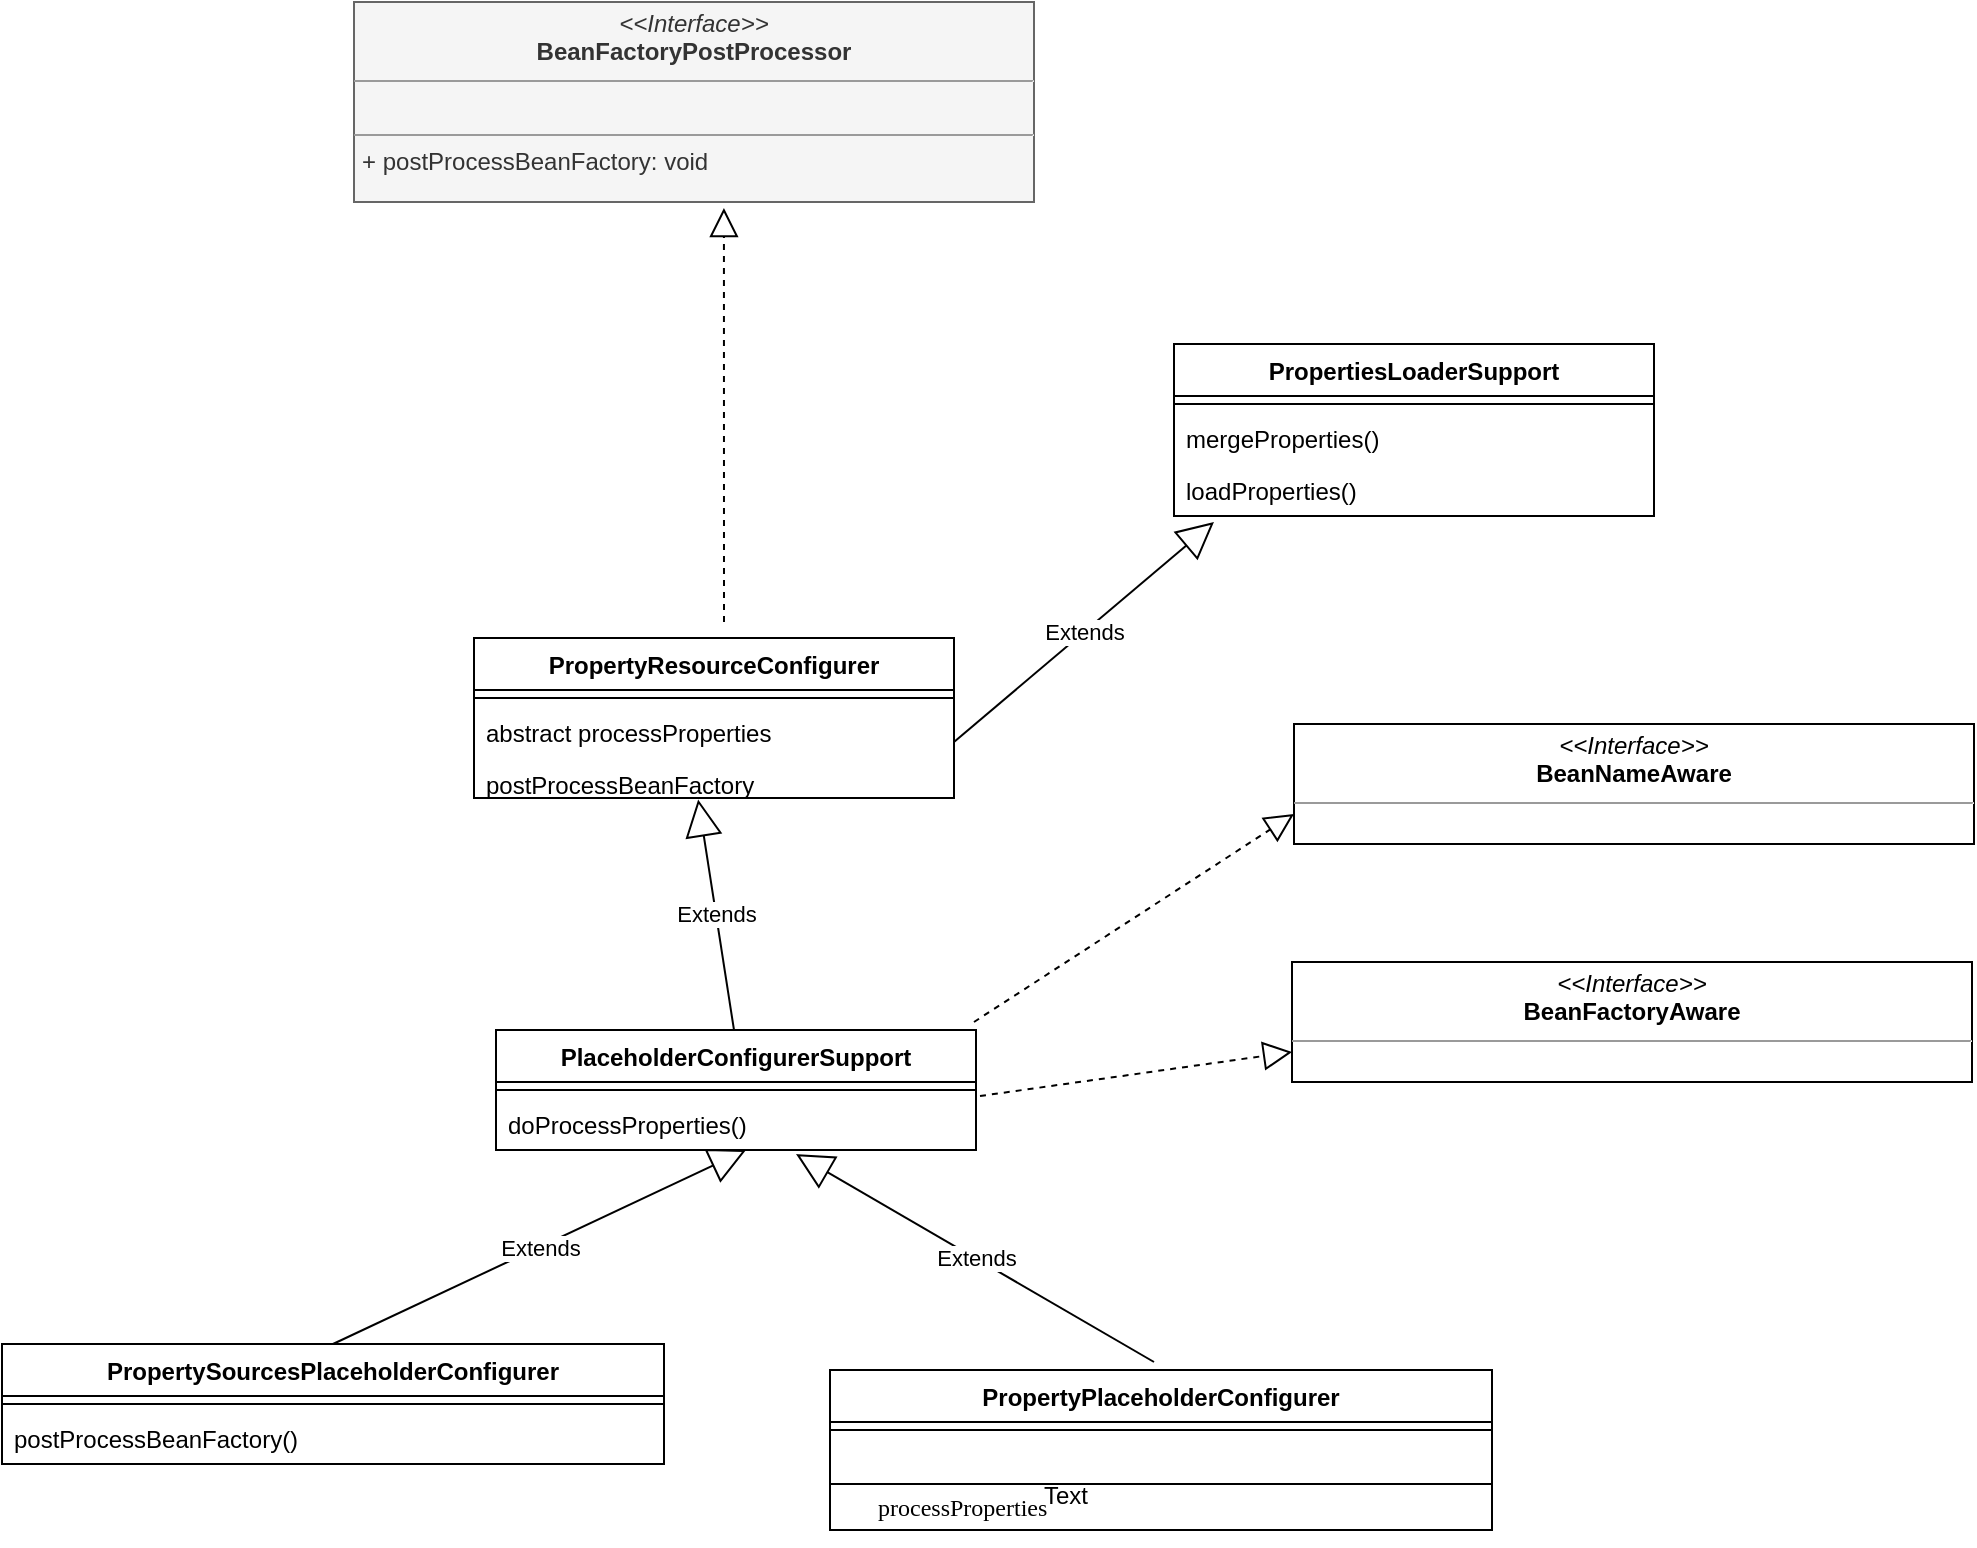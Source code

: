 <mxfile version="11.1.4" type="github"><diagram id="ZJmf6bCMYo0evQ2GeqxV" name="Page-1"><mxGraphModel dx="1964" dy="762" grid="1" gridSize="10" guides="1" tooltips="1" connect="1" arrows="1" fold="1" page="1" pageScale="1" pageWidth="827" pageHeight="1169" math="0" shadow="0"><root><mxCell id="0"/><mxCell id="1" parent="0"/><mxCell id="HEpFxcx1OqLthyORyL68-1" value="PropertiesLoaderSupport" style="swimlane;fontStyle=1;align=center;verticalAlign=top;childLayout=stackLayout;horizontal=1;startSize=26;horizontalStack=0;resizeParent=1;resizeParentMax=0;resizeLast=0;collapsible=1;marginBottom=0;" parent="1" vertex="1"><mxGeometry x="420" y="211" width="240" height="86" as="geometry"/></mxCell><mxCell id="HEpFxcx1OqLthyORyL68-3" value="" style="line;strokeWidth=1;fillColor=none;align=left;verticalAlign=middle;spacingTop=-1;spacingLeft=3;spacingRight=3;rotatable=0;labelPosition=right;points=[];portConstraint=eastwest;" parent="HEpFxcx1OqLthyORyL68-1" vertex="1"><mxGeometry y="26" width="240" height="8" as="geometry"/></mxCell><mxCell id="HEpFxcx1OqLthyORyL68-4" value="mergeProperties()" style="text;strokeColor=none;fillColor=none;align=left;verticalAlign=top;spacingLeft=4;spacingRight=4;overflow=hidden;rotatable=0;points=[[0,0.5],[1,0.5]];portConstraint=eastwest;" parent="HEpFxcx1OqLthyORyL68-1" vertex="1"><mxGeometry y="34" width="240" height="26" as="geometry"/></mxCell><mxCell id="BpLlsQZ658_o1sDmqARH-1" value="loadProperties()" style="text;strokeColor=none;fillColor=none;align=left;verticalAlign=top;spacingLeft=4;spacingRight=4;overflow=hidden;rotatable=0;points=[[0,0.5],[1,0.5]];portConstraint=eastwest;" vertex="1" parent="HEpFxcx1OqLthyORyL68-1"><mxGeometry y="60" width="240" height="26" as="geometry"/></mxCell><mxCell id="HEpFxcx1OqLthyORyL68-8" value="PropertyResourceConfigurer" style="swimlane;fontStyle=1;align=center;verticalAlign=top;childLayout=stackLayout;horizontal=1;startSize=26;horizontalStack=0;resizeParent=1;resizeParentMax=0;resizeLast=0;collapsible=1;marginBottom=0;" parent="1" vertex="1"><mxGeometry x="70" y="358" width="240" height="80" as="geometry"/></mxCell><mxCell id="HEpFxcx1OqLthyORyL68-9" value="" style="line;strokeWidth=1;fillColor=none;align=left;verticalAlign=middle;spacingTop=-1;spacingLeft=3;spacingRight=3;rotatable=0;labelPosition=right;points=[];portConstraint=eastwest;" parent="HEpFxcx1OqLthyORyL68-8" vertex="1"><mxGeometry y="26" width="240" height="8" as="geometry"/></mxCell><mxCell id="HEpFxcx1OqLthyORyL68-10" value=" abstract processProperties" style="text;strokeColor=none;fillColor=none;align=left;verticalAlign=top;spacingLeft=4;spacingRight=4;overflow=hidden;rotatable=0;points=[[0,0.5],[1,0.5]];portConstraint=eastwest;" parent="HEpFxcx1OqLthyORyL68-8" vertex="1"><mxGeometry y="34" width="240" height="26" as="geometry"/></mxCell><mxCell id="BpLlsQZ658_o1sDmqARH-5" value="postProcessBeanFactory" style="text;strokeColor=none;fillColor=none;align=left;verticalAlign=top;spacingLeft=4;spacingRight=4;overflow=hidden;rotatable=0;points=[[0,0.5],[1,0.5]];portConstraint=eastwest;" vertex="1" parent="HEpFxcx1OqLthyORyL68-8"><mxGeometry y="60" width="240" height="20" as="geometry"/></mxCell><mxCell id="HEpFxcx1OqLthyORyL68-11" value="&lt;p style=&quot;margin: 0px ; margin-top: 4px ; text-align: center&quot;&gt;&lt;i&gt;&amp;lt;&amp;lt;Interface&amp;gt;&amp;gt;&lt;/i&gt;&lt;br&gt;&lt;b&gt;BeanFactoryPostProcessor&lt;/b&gt;&lt;/p&gt;&lt;hr size=&quot;1&quot;&gt;&lt;p style=&quot;margin: 0px ; margin-left: 4px&quot;&gt;&lt;br&gt;&lt;/p&gt;&lt;hr size=&quot;1&quot;&gt;&lt;p style=&quot;margin: 0px ; margin-left: 4px&quot;&gt;+ postProcessBeanFactory: void&lt;br&gt;&lt;/p&gt;" style="verticalAlign=top;align=left;overflow=fill;fontSize=12;fontFamily=Helvetica;html=1;fillColor=#f5f5f5;strokeColor=#666666;fontColor=#333333;" parent="1" vertex="1"><mxGeometry x="10" y="40" width="340" height="100" as="geometry"/></mxCell><mxCell id="HEpFxcx1OqLthyORyL68-12" value="" style="endArrow=block;dashed=1;endFill=0;endSize=12;html=1;entryX=0.544;entryY=1.03;entryDx=0;entryDy=0;entryPerimeter=0;" parent="1" target="HEpFxcx1OqLthyORyL68-11" edge="1"><mxGeometry width="160" relative="1" as="geometry"><mxPoint x="195" y="350" as="sourcePoint"/><mxPoint x="360" y="310" as="targetPoint"/></mxGeometry></mxCell><mxCell id="HEpFxcx1OqLthyORyL68-13" value="Extends" style="endArrow=block;endSize=16;endFill=0;html=1;" parent="1" edge="1"><mxGeometry width="160" relative="1" as="geometry"><mxPoint x="310" y="410" as="sourcePoint"/><mxPoint x="440" y="300" as="targetPoint"/></mxGeometry></mxCell><mxCell id="HEpFxcx1OqLthyORyL68-14" value="PlaceholderConfigurerSupport" style="swimlane;fontStyle=1;align=center;verticalAlign=top;childLayout=stackLayout;horizontal=1;startSize=26;horizontalStack=0;resizeParent=1;resizeParentMax=0;resizeLast=0;collapsible=1;marginBottom=0;" parent="1" vertex="1"><mxGeometry x="81" y="554" width="240" height="60" as="geometry"/></mxCell><mxCell id="HEpFxcx1OqLthyORyL68-15" value="" style="line;strokeWidth=1;fillColor=none;align=left;verticalAlign=middle;spacingTop=-1;spacingLeft=3;spacingRight=3;rotatable=0;labelPosition=right;points=[];portConstraint=eastwest;" parent="HEpFxcx1OqLthyORyL68-14" vertex="1"><mxGeometry y="26" width="240" height="8" as="geometry"/></mxCell><mxCell id="HEpFxcx1OqLthyORyL68-16" value="doProcessProperties()" style="text;strokeColor=none;fillColor=none;align=left;verticalAlign=top;spacingLeft=4;spacingRight=4;overflow=hidden;rotatable=0;points=[[0,0.5],[1,0.5]];portConstraint=eastwest;" parent="HEpFxcx1OqLthyORyL68-14" vertex="1"><mxGeometry y="34" width="240" height="26" as="geometry"/></mxCell><mxCell id="HEpFxcx1OqLthyORyL68-20" value="" style="endArrow=block;dashed=1;endFill=0;endSize=12;html=1;entryX=0;entryY=0.75;entryDx=0;entryDy=0;" parent="HEpFxcx1OqLthyORyL68-14" target="HEpFxcx1OqLthyORyL68-18" edge="1"><mxGeometry width="160" relative="1" as="geometry"><mxPoint x="239" y="-4" as="sourcePoint"/><mxPoint x="399" y="-4" as="targetPoint"/></mxGeometry></mxCell><mxCell id="HEpFxcx1OqLthyORyL68-17" value="Extends" style="endArrow=block;endSize=16;endFill=0;html=1;entryX=0.467;entryY=1.038;entryDx=0;entryDy=0;entryPerimeter=0;" parent="1" target="BpLlsQZ658_o1sDmqARH-5" edge="1"><mxGeometry width="160" relative="1" as="geometry"><mxPoint x="200" y="554" as="sourcePoint"/><mxPoint x="205" y="476" as="targetPoint"/></mxGeometry></mxCell><mxCell id="HEpFxcx1OqLthyORyL68-18" value="&lt;p style=&quot;margin: 0px ; margin-top: 4px ; text-align: center&quot;&gt;&lt;i&gt;&amp;lt;&amp;lt;Interface&amp;gt;&amp;gt;&lt;/i&gt;&lt;br&gt;&lt;b&gt;BeanNameAware&lt;/b&gt;&lt;/p&gt;&lt;hr size=&quot;1&quot;&gt;&lt;p style=&quot;margin: 0px ; margin-left: 4px&quot;&gt;&lt;br&gt;&lt;/p&gt;&lt;hr size=&quot;1&quot;&gt;&lt;p style=&quot;margin: 0px ; margin-left: 4px&quot;&gt;&lt;br&gt;&lt;/p&gt;" style="verticalAlign=top;align=left;overflow=fill;fontSize=12;fontFamily=Helvetica;html=1;" parent="1" vertex="1"><mxGeometry x="480" y="401" width="340" height="60" as="geometry"/></mxCell><mxCell id="HEpFxcx1OqLthyORyL68-19" value="&lt;p style=&quot;margin: 0px ; margin-top: 4px ; text-align: center&quot;&gt;&lt;i&gt;&amp;lt;&amp;lt;Interface&amp;gt;&amp;gt;&lt;/i&gt;&lt;br&gt;&lt;b&gt;BeanFactoryAware&lt;/b&gt;&lt;/p&gt;&lt;hr size=&quot;1&quot;&gt;&lt;p style=&quot;margin: 0px ; margin-left: 4px&quot;&gt;&lt;br&gt;&lt;/p&gt;&lt;hr size=&quot;1&quot;&gt;&lt;p style=&quot;margin: 0px ; margin-left: 4px&quot;&gt;&lt;br&gt;&lt;/p&gt;" style="verticalAlign=top;align=left;overflow=fill;fontSize=12;fontFamily=Helvetica;html=1;" parent="1" vertex="1"><mxGeometry x="479" y="520" width="340" height="60" as="geometry"/></mxCell><mxCell id="HEpFxcx1OqLthyORyL68-21" value="" style="endArrow=block;dashed=1;endFill=0;endSize=12;html=1;entryX=0;entryY=0.75;entryDx=0;entryDy=0;" parent="1" target="HEpFxcx1OqLthyORyL68-19" edge="1"><mxGeometry width="160" relative="1" as="geometry"><mxPoint x="323" y="587" as="sourcePoint"/><mxPoint x="483" y="483" as="targetPoint"/></mxGeometry></mxCell><mxCell id="HEpFxcx1OqLthyORyL68-22" value="PropertySourcesPlaceholderConfigurer" style="swimlane;fontStyle=1;align=center;verticalAlign=top;childLayout=stackLayout;horizontal=1;startSize=26;horizontalStack=0;resizeParent=1;resizeParentMax=0;resizeLast=0;collapsible=1;marginBottom=0;" parent="1" vertex="1"><mxGeometry x="-166" y="711" width="331" height="60" as="geometry"/></mxCell><mxCell id="HEpFxcx1OqLthyORyL68-23" value="" style="line;strokeWidth=1;fillColor=none;align=left;verticalAlign=middle;spacingTop=-1;spacingLeft=3;spacingRight=3;rotatable=0;labelPosition=right;points=[];portConstraint=eastwest;" parent="HEpFxcx1OqLthyORyL68-22" vertex="1"><mxGeometry y="26" width="331" height="8" as="geometry"/></mxCell><mxCell id="HEpFxcx1OqLthyORyL68-24" value="postProcessBeanFactory()" style="text;strokeColor=none;fillColor=none;align=left;verticalAlign=top;spacingLeft=4;spacingRight=4;overflow=hidden;rotatable=0;points=[[0,0.5],[1,0.5]];portConstraint=eastwest;" parent="HEpFxcx1OqLthyORyL68-22" vertex="1"><mxGeometry y="34" width="331" height="26" as="geometry"/></mxCell><mxCell id="HEpFxcx1OqLthyORyL68-26" value="Extends" style="endArrow=block;endSize=16;endFill=0;html=1;exitX=0.5;exitY=0;exitDx=0;exitDy=0;entryX=0.521;entryY=1;entryDx=0;entryDy=0;entryPerimeter=0;" parent="1" source="HEpFxcx1OqLthyORyL68-22" target="HEpFxcx1OqLthyORyL68-16" edge="1"><mxGeometry width="160" relative="1" as="geometry"><mxPoint x="60" y="620" as="sourcePoint"/><mxPoint x="220" y="620" as="targetPoint"/></mxGeometry></mxCell><mxCell id="HEpFxcx1OqLthyORyL68-27" value="PropertyPlaceholderConfigurer" style="swimlane;fontStyle=1;align=center;verticalAlign=top;childLayout=stackLayout;horizontal=1;startSize=26;horizontalStack=0;resizeParent=1;resizeParentMax=0;resizeLast=0;collapsible=1;marginBottom=0;" parent="1" vertex="1"><mxGeometry x="248" y="724" width="331" height="80" as="geometry"/></mxCell><mxCell id="HEpFxcx1OqLthyORyL68-28" value="" style="line;strokeWidth=1;fillColor=none;align=left;verticalAlign=middle;spacingTop=-1;spacingLeft=3;spacingRight=3;rotatable=0;labelPosition=right;points=[];portConstraint=eastwest;" parent="HEpFxcx1OqLthyORyL68-27" vertex="1"><mxGeometry y="26" width="331" height="8" as="geometry"/></mxCell><mxCell id="BpLlsQZ658_o1sDmqARH-2" value="" style="line;strokeWidth=1;fillColor=none;align=left;verticalAlign=middle;spacingTop=-1;spacingLeft=3;spacingRight=3;rotatable=0;labelPosition=right;points=[];portConstraint=eastwest;" vertex="1" parent="HEpFxcx1OqLthyORyL68-27"><mxGeometry y="34" width="331" height="46" as="geometry"/></mxCell><mxCell id="HEpFxcx1OqLthyORyL68-30" value="Extends" style="endArrow=block;endSize=16;endFill=0;html=1;entryX=0.625;entryY=1.077;entryDx=0;entryDy=0;entryPerimeter=0;" parent="1" target="HEpFxcx1OqLthyORyL68-16" edge="1"><mxGeometry width="160" relative="1" as="geometry"><mxPoint x="410" y="720" as="sourcePoint"/><mxPoint x="240" y="620" as="targetPoint"/></mxGeometry></mxCell><mxCell id="BpLlsQZ658_o1sDmqARH-3" value="Text" style="text;html=1;resizable=0;points=[];autosize=1;align=left;verticalAlign=top;spacingTop=-4;" vertex="1" parent="1"><mxGeometry x="353" y="777" width="40" height="20" as="geometry"/></mxCell><mxCell id="BpLlsQZ658_o1sDmqARH-4" value="&lt;pre style=&quot;background-color: #ffffff ; color: #000000 ; font-family: &amp;#34;menlo&amp;#34; ; font-size: 9.0pt&quot;&gt;processProperties&lt;/pre&gt;" style="text;html=1;resizable=0;points=[];autosize=1;align=left;verticalAlign=top;spacingTop=-4;" vertex="1" parent="1"><mxGeometry x="270" y="771" width="140" height="40" as="geometry"/></mxCell></root></mxGraphModel></diagram></mxfile>